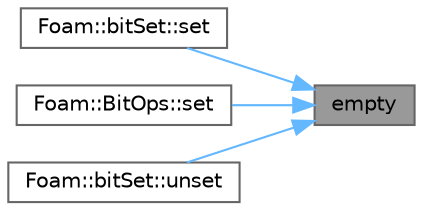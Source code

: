 digraph "empty"
{
 // LATEX_PDF_SIZE
  bgcolor="transparent";
  edge [fontname=Helvetica,fontsize=10,labelfontname=Helvetica,labelfontsize=10];
  node [fontname=Helvetica,fontsize=10,shape=box,height=0.2,width=0.4];
  rankdir="RL";
  Node1 [id="Node000001",label="empty",height=0.2,width=0.4,color="gray40", fillcolor="grey60", style="filled", fontcolor="black",tooltip=" "];
  Node1 -> Node2 [id="edge1_Node000001_Node000002",dir="back",color="steelblue1",style="solid",tooltip=" "];
  Node2 [id="Node000002",label="Foam::bitSet::set",height=0.2,width=0.4,color="grey40", fillcolor="white", style="filled",URL="$classFoam_1_1bitSet.html#a3c73f6357d64c7ac1bb2620a6c1bb6fe",tooltip=" "];
  Node1 -> Node3 [id="edge2_Node000001_Node000003",dir="back",color="steelblue1",style="solid",tooltip=" "];
  Node3 [id="Node000003",label="Foam::BitOps::set",height=0.2,width=0.4,color="grey40", fillcolor="white", style="filled",URL="$namespaceFoam_1_1BitOps.html#a9b2cdaafe60248ab86b439336c1d65ff",tooltip=" "];
  Node1 -> Node4 [id="edge3_Node000001_Node000004",dir="back",color="steelblue1",style="solid",tooltip=" "];
  Node4 [id="Node000004",label="Foam::bitSet::unset",height=0.2,width=0.4,color="grey40", fillcolor="white", style="filled",URL="$classFoam_1_1bitSet.html#a43788046330e9306179cdbe7543492f2",tooltip=" "];
}
